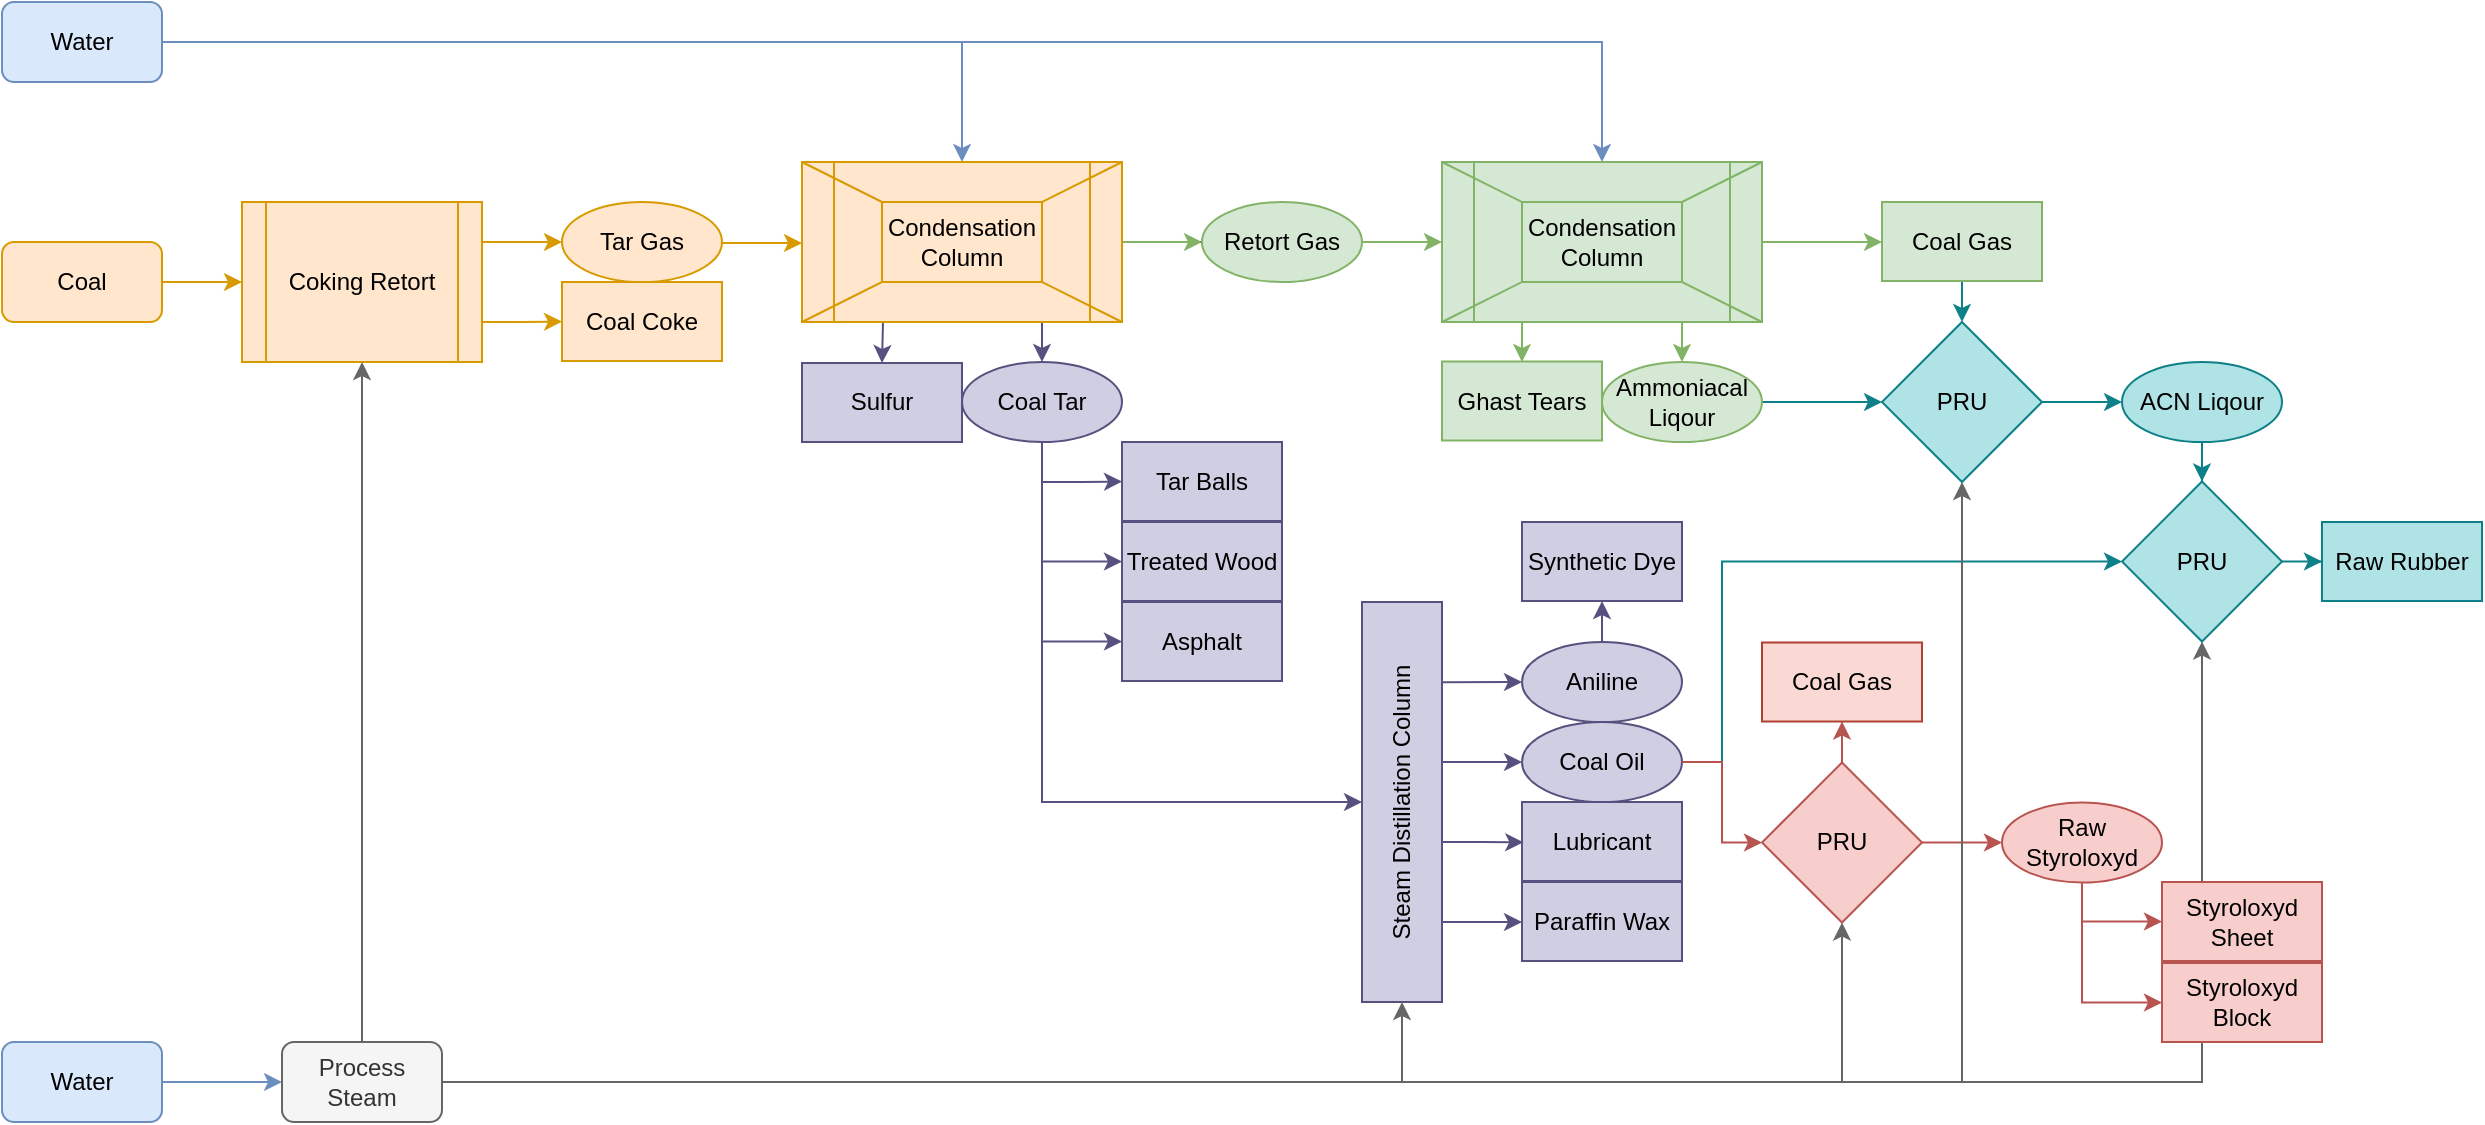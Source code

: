 <mxfile version="26.0.11">
  <diagram id="nPCR5QzkmRQU9hnIdOp8" name="Page-1">
    <mxGraphModel dx="1763" dy="1578" grid="1" gridSize="10" guides="1" tooltips="1" connect="1" arrows="1" fold="1" page="0" pageScale="1" pageWidth="850" pageHeight="1100" math="0" shadow="0">
      <root>
        <mxCell id="0" />
        <mxCell id="1" parent="0" />
        <mxCell id="7gQ9LT2sjOPuGYuKrMcg-32" style="edgeStyle=orthogonalEdgeStyle;rounded=0;orthogonalLoop=1;jettySize=auto;html=1;entryX=0.5;entryY=1;entryDx=0;entryDy=0;fillColor=#f5f5f5;strokeColor=#666666;" edge="1" parent="1" source="xgt-fmYTQaHNOICxdyOE-36" target="7gQ9LT2sjOPuGYuKrMcg-28">
          <mxGeometry relative="1" as="geometry" />
        </mxCell>
        <mxCell id="LV4MyQzJB931kr0u_uWD-115" value="" style="endArrow=classic;html=1;rounded=0;fillColor=#d0cee2;strokeColor=#56517e;entryX=0.5;entryY=0;entryDx=0;entryDy=0;exitX=0.75;exitY=1;exitDx=0;exitDy=0;" parent="1" source="LV4MyQzJB931kr0u_uWD-104" target="LV4MyQzJB931kr0u_uWD-22" edge="1">
          <mxGeometry width="50" height="50" relative="1" as="geometry">
            <mxPoint x="480" y="-460" as="sourcePoint" />
            <mxPoint x="520" y="-460" as="targetPoint" />
          </mxGeometry>
        </mxCell>
        <mxCell id="LV4MyQzJB931kr0u_uWD-1" value="Coal" style="rounded=1;whiteSpace=wrap;html=1;fillColor=#ffe6cc;strokeColor=#d79b00;" parent="1" vertex="1">
          <mxGeometry x="-40" y="-540" width="80" height="40" as="geometry" />
        </mxCell>
        <mxCell id="LV4MyQzJB931kr0u_uWD-7" style="edgeStyle=orthogonalEdgeStyle;rounded=0;orthogonalLoop=1;jettySize=auto;html=1;exitX=1;exitY=0.25;exitDx=0;exitDy=0;entryX=0;entryY=0.5;entryDx=0;entryDy=0;fillColor=#ffe6cc;strokeColor=#d79b00;" parent="1" source="LV4MyQzJB931kr0u_uWD-2" target="LV4MyQzJB931kr0u_uWD-5" edge="1">
          <mxGeometry relative="1" as="geometry">
            <Array as="points">
              <mxPoint x="220" y="-540" />
              <mxPoint x="220" y="-540" />
            </Array>
          </mxGeometry>
        </mxCell>
        <mxCell id="LV4MyQzJB931kr0u_uWD-110" style="edgeStyle=orthogonalEdgeStyle;rounded=0;orthogonalLoop=1;jettySize=auto;html=1;fillColor=#ffe6cc;strokeColor=#d79b00;" parent="1" source="LV4MyQzJB931kr0u_uWD-5" edge="1">
          <mxGeometry relative="1" as="geometry">
            <mxPoint x="360" y="-539.5" as="targetPoint" />
            <Array as="points">
              <mxPoint x="340" y="-540" />
            </Array>
          </mxGeometry>
        </mxCell>
        <mxCell id="LV4MyQzJB931kr0u_uWD-5" value="Tar Gas" style="ellipse;whiteSpace=wrap;html=1;fillColor=#ffe6cc;strokeColor=#d79b00;" parent="1" vertex="1">
          <mxGeometry x="240" y="-560" width="80" height="40" as="geometry" />
        </mxCell>
        <mxCell id="LV4MyQzJB931kr0u_uWD-19" style="edgeStyle=orthogonalEdgeStyle;rounded=0;orthogonalLoop=1;jettySize=auto;html=1;entryX=0;entryY=0.5;entryDx=0;entryDy=0;strokeColor=#d79b00;fillColor=#ffe6cc;" parent="1" source="LV4MyQzJB931kr0u_uWD-1" target="LV4MyQzJB931kr0u_uWD-2" edge="1">
          <mxGeometry relative="1" as="geometry">
            <mxPoint x="76" y="-519" as="targetPoint" />
          </mxGeometry>
        </mxCell>
        <mxCell id="LV4MyQzJB931kr0u_uWD-27" style="edgeStyle=orthogonalEdgeStyle;rounded=0;orthogonalLoop=1;jettySize=auto;html=1;entryX=0;entryY=0.5;entryDx=0;entryDy=0;fillColor=#d0cee2;strokeColor=#56517e;" parent="1" source="LV4MyQzJB931kr0u_uWD-22" target="xgt-fmYTQaHNOICxdyOE-9" edge="1">
          <mxGeometry relative="1" as="geometry">
            <Array as="points">
              <mxPoint x="480" y="-260" />
            </Array>
            <mxPoint x="639.625" y="-260.25" as="targetPoint" />
          </mxGeometry>
        </mxCell>
        <mxCell id="fT8Uj7YfsSSjs2RKKQz3-25" style="edgeStyle=orthogonalEdgeStyle;rounded=0;orthogonalLoop=1;jettySize=auto;html=1;entryX=0;entryY=0.5;entryDx=0;entryDy=0;fillColor=#d0cee2;strokeColor=#56517e;" parent="1" source="LV4MyQzJB931kr0u_uWD-22" target="7gQ9LT2sjOPuGYuKrMcg-45" edge="1">
          <mxGeometry relative="1" as="geometry">
            <mxPoint x="520" y="-420" as="targetPoint" />
            <Array as="points">
              <mxPoint x="480" y="-420" />
              <mxPoint x="500" y="-420" />
            </Array>
          </mxGeometry>
        </mxCell>
        <mxCell id="fT8Uj7YfsSSjs2RKKQz3-33" style="edgeStyle=orthogonalEdgeStyle;rounded=0;orthogonalLoop=1;jettySize=auto;html=1;entryX=0;entryY=0.5;entryDx=0;entryDy=0;fillColor=#d0cee2;strokeColor=#56517e;" parent="1" source="LV4MyQzJB931kr0u_uWD-22" target="7gQ9LT2sjOPuGYuKrMcg-46" edge="1">
          <mxGeometry relative="1" as="geometry">
            <mxPoint x="520" y="-380" as="targetPoint" />
            <Array as="points">
              <mxPoint x="480" y="-380" />
            </Array>
          </mxGeometry>
        </mxCell>
        <mxCell id="fT8Uj7YfsSSjs2RKKQz3-34" style="edgeStyle=orthogonalEdgeStyle;rounded=0;orthogonalLoop=1;jettySize=auto;html=1;entryX=0;entryY=0.5;entryDx=0;entryDy=0;fillColor=#d0cee2;strokeColor=#56517e;" parent="1" source="LV4MyQzJB931kr0u_uWD-22" target="7gQ9LT2sjOPuGYuKrMcg-47" edge="1">
          <mxGeometry relative="1" as="geometry">
            <mxPoint x="520" y="-340" as="targetPoint" />
            <Array as="points">
              <mxPoint x="480" y="-340" />
            </Array>
          </mxGeometry>
        </mxCell>
        <mxCell id="LV4MyQzJB931kr0u_uWD-22" value="&lt;div&gt;Coal Tar&lt;br&gt;&lt;/div&gt;" style="ellipse;whiteSpace=wrap;html=1;fillColor=#d0cee2;strokeColor=#56517e;" parent="1" vertex="1">
          <mxGeometry x="440.0" y="-480" width="80" height="40" as="geometry" />
        </mxCell>
        <mxCell id="xgt-fmYTQaHNOICxdyOE-4" value="" style="edgeStyle=orthogonalEdgeStyle;rounded=0;orthogonalLoop=1;jettySize=auto;html=1;" parent="1" source="LV4MyQzJB931kr0u_uWD-23" target="LV4MyQzJB931kr0u_uWD-125" edge="1">
          <mxGeometry relative="1" as="geometry" />
        </mxCell>
        <mxCell id="7gQ9LT2sjOPuGYuKrMcg-9" style="edgeStyle=orthogonalEdgeStyle;rounded=0;orthogonalLoop=1;jettySize=auto;html=1;entryX=0;entryY=0.5;entryDx=0;entryDy=0;fillColor=#d5e8d4;strokeColor=#82b366;" edge="1" parent="1" source="LV4MyQzJB931kr0u_uWD-23" target="7gQ9LT2sjOPuGYuKrMcg-5">
          <mxGeometry relative="1" as="geometry" />
        </mxCell>
        <mxCell id="LV4MyQzJB931kr0u_uWD-23" value="Retort Gas" style="ellipse;whiteSpace=wrap;html=1;fillColor=#d5e8d4;strokeColor=#82b366;" parent="1" vertex="1">
          <mxGeometry x="560" y="-560" width="80" height="40" as="geometry" />
        </mxCell>
        <mxCell id="xgt-fmYTQaHNOICxdyOE-5" style="edgeStyle=orthogonalEdgeStyle;rounded=0;orthogonalLoop=1;jettySize=auto;html=1;fillColor=#dae8fc;strokeColor=#6c8ebf;" parent="1" source="LV4MyQzJB931kr0u_uWD-35" target="LV4MyQzJB931kr0u_uWD-104" edge="1">
          <mxGeometry relative="1" as="geometry">
            <Array as="points">
              <mxPoint x="440" y="-640" />
            </Array>
          </mxGeometry>
        </mxCell>
        <mxCell id="LV4MyQzJB931kr0u_uWD-35" value="Water" style="rounded=1;whiteSpace=wrap;html=1;fillColor=#dae8fc;strokeColor=#6c8ebf;" parent="1" vertex="1">
          <mxGeometry x="-40" y="-660" width="80" height="40" as="geometry" />
        </mxCell>
        <mxCell id="LV4MyQzJB931kr0u_uWD-36" style="edgeStyle=orthogonalEdgeStyle;rounded=0;orthogonalLoop=1;jettySize=auto;html=1;strokeColor=#6C8EBF;entryX=0.5;entryY=0;entryDx=0;entryDy=0;exitX=1;exitY=0.5;exitDx=0;exitDy=0;" parent="1" source="LV4MyQzJB931kr0u_uWD-35" target="7gQ9LT2sjOPuGYuKrMcg-5" edge="1">
          <mxGeometry relative="1" as="geometry">
            <Array as="points">
              <mxPoint x="760" y="-640" />
            </Array>
            <mxPoint x="640" y="-640" as="targetPoint" />
          </mxGeometry>
        </mxCell>
        <mxCell id="fT8Uj7YfsSSjs2RKKQz3-23" style="edgeStyle=orthogonalEdgeStyle;rounded=0;orthogonalLoop=1;jettySize=auto;html=1;fillColor=#d0cee2;strokeColor=#56517e;exitX=0.5;exitY=0;exitDx=0;exitDy=0;entryX=0.5;entryY=1;entryDx=0;entryDy=0;" parent="1" source="LV4MyQzJB931kr0u_uWD-62" target="7gQ9LT2sjOPuGYuKrMcg-48" edge="1">
          <mxGeometry relative="1" as="geometry">
            <mxPoint x="760" y="-360" as="targetPoint" />
            <mxPoint x="800" y="-320" as="sourcePoint" />
            <Array as="points" />
          </mxGeometry>
        </mxCell>
        <mxCell id="LV4MyQzJB931kr0u_uWD-62" value="Aniline" style="ellipse;whiteSpace=wrap;html=1;fillColor=#d0cee2;strokeColor=#56517e;" parent="1" vertex="1">
          <mxGeometry x="720" y="-340" width="80" height="40" as="geometry" />
        </mxCell>
        <mxCell id="LV4MyQzJB931kr0u_uWD-65" value="" style="endArrow=classic;html=1;rounded=0;exitX=1.002;exitY=0.201;exitDx=0;exitDy=0;exitPerimeter=0;fillColor=#d0cee2;strokeColor=#56517e;" parent="1" edge="1">
          <mxGeometry width="50" height="50" relative="1" as="geometry">
            <mxPoint x="680.0" y="-319.9" as="sourcePoint" />
            <mxPoint x="720" y="-320" as="targetPoint" />
          </mxGeometry>
        </mxCell>
        <mxCell id="LV4MyQzJB931kr0u_uWD-67" value="" style="endArrow=classic;html=1;rounded=0;entryX=0;entryY=0.5;entryDx=0;entryDy=0;exitX=0.995;exitY=0.4;exitDx=0;exitDy=0;exitPerimeter=0;fillColor=#d0cee2;strokeColor=#56517e;" parent="1" source="xgt-fmYTQaHNOICxdyOE-9" target="LV4MyQzJB931kr0u_uWD-77" edge="1">
          <mxGeometry width="50" height="50" relative="1" as="geometry">
            <mxPoint x="679.283" y="-279.938" as="sourcePoint" />
            <mxPoint x="720.95" y="-280" as="targetPoint" />
            <Array as="points">
              <mxPoint x="710" y="-280" />
            </Array>
          </mxGeometry>
        </mxCell>
        <mxCell id="LV4MyQzJB931kr0u_uWD-68" value="" style="endArrow=classic;html=1;rounded=0;entryX=0;entryY=0.5;entryDx=0;entryDy=0;fillColor=#d0cee2;strokeColor=#56517e;exitX=0.988;exitY=0.6;exitDx=0;exitDy=0;exitPerimeter=0;" parent="1" source="xgt-fmYTQaHNOICxdyOE-9" edge="1">
          <mxGeometry width="50" height="50" relative="1" as="geometry">
            <mxPoint x="681" y="-240" as="sourcePoint" />
            <mxPoint x="720.64" y="-239.87" as="targetPoint" />
            <Array as="points">
              <mxPoint x="700" y="-240" />
            </Array>
          </mxGeometry>
        </mxCell>
        <mxCell id="LV4MyQzJB931kr0u_uWD-69" value="" style="endArrow=classic;html=1;rounded=0;entryX=0;entryY=0.5;entryDx=0;entryDy=0;exitX=1.003;exitY=0.8;exitDx=0;exitDy=0;exitPerimeter=0;fillColor=#d0cee2;strokeColor=#56517e;" parent="1" source="xgt-fmYTQaHNOICxdyOE-9" edge="1">
          <mxGeometry width="50" height="50" relative="1" as="geometry">
            <mxPoint x="678.231" y="-199.995" as="sourcePoint" />
            <mxPoint x="720" y="-200" as="targetPoint" />
            <Array as="points">
              <mxPoint x="700" y="-200" />
            </Array>
          </mxGeometry>
        </mxCell>
        <mxCell id="7gQ9LT2sjOPuGYuKrMcg-30" style="edgeStyle=orthogonalEdgeStyle;rounded=0;orthogonalLoop=1;jettySize=auto;html=1;entryX=0;entryY=0.5;entryDx=0;entryDy=0;fillColor=#b0e3e6;strokeColor=#0e8088;" edge="1" parent="1" source="LV4MyQzJB931kr0u_uWD-77" target="7gQ9LT2sjOPuGYuKrMcg-28">
          <mxGeometry relative="1" as="geometry">
            <Array as="points">
              <mxPoint x="820" y="-280" />
              <mxPoint x="820" y="-380" />
            </Array>
          </mxGeometry>
        </mxCell>
        <mxCell id="LV4MyQzJB931kr0u_uWD-77" value="&lt;div&gt;Coal Oil&lt;/div&gt;" style="ellipse;whiteSpace=wrap;html=1;fillColor=#d0cee2;strokeColor=#56517e;" parent="1" vertex="1">
          <mxGeometry x="720" y="-300" width="80" height="40" as="geometry" />
        </mxCell>
        <mxCell id="LV4MyQzJB931kr0u_uWD-109" value="" style="group;fillColor=#bac8d3;strokeColor=#23445d;container=0;" parent="1" vertex="1" connectable="0">
          <mxGeometry x="360" y="-580" width="160" height="80" as="geometry" />
        </mxCell>
        <mxCell id="LV4MyQzJB931kr0u_uWD-2" value="Coking Retort" style="shape=process;whiteSpace=wrap;html=1;backgroundOutline=1;fillColor=#ffe6cc;strokeColor=#d79b00;" parent="1" vertex="1">
          <mxGeometry x="80" y="-560" width="120" height="80" as="geometry" />
        </mxCell>
        <mxCell id="LV4MyQzJB931kr0u_uWD-137" value="" style="endArrow=classic;html=1;rounded=0;fillColor=#d0cee2;strokeColor=#56517e;entryX=0.5;entryY=0;entryDx=0;entryDy=0;" parent="1" target="7gQ9LT2sjOPuGYuKrMcg-44" edge="1">
          <mxGeometry width="50" height="50" relative="1" as="geometry">
            <mxPoint x="400.5" y="-500" as="sourcePoint" />
            <mxPoint x="400" y="-480" as="targetPoint" />
          </mxGeometry>
        </mxCell>
        <mxCell id="fT8Uj7YfsSSjs2RKKQz3-30" value="" style="endArrow=classic;html=1;rounded=0;exitX=1;exitY=0.75;exitDx=0;exitDy=0;entryX=0;entryY=0.5;entryDx=0;entryDy=0;fillColor=#ffe6cc;strokeColor=#d79b00;" parent="1" source="LV4MyQzJB931kr0u_uWD-2" target="7gQ9LT2sjOPuGYuKrMcg-43" edge="1">
          <mxGeometry width="50" height="50" relative="1" as="geometry">
            <mxPoint x="210" y="-460" as="sourcePoint" />
            <mxPoint x="240" y="-500.125" as="targetPoint" />
            <Array as="points">
              <mxPoint x="220" y="-500" />
            </Array>
          </mxGeometry>
        </mxCell>
        <mxCell id="LV4MyQzJB931kr0u_uWD-105" value="" style="endArrow=none;html=1;rounded=0;fillColor=#f5f5f5;strokeColor=#666666;" parent="1" edge="1">
          <mxGeometry width="50" height="50" relative="1" as="geometry">
            <mxPoint x="360" y="-569.434" as="sourcePoint" />
            <mxPoint x="520" y="-569.937" as="targetPoint" />
          </mxGeometry>
        </mxCell>
        <mxCell id="LV4MyQzJB931kr0u_uWD-107" value="" style="endArrow=none;html=1;rounded=0;fillColor=#f5f5f5;strokeColor=#666666;" parent="1" edge="1">
          <mxGeometry width="50" height="50" relative="1" as="geometry">
            <mxPoint x="360" y="-509.057" as="sourcePoint" />
            <mxPoint x="520" y="-509.56" as="targetPoint" />
          </mxGeometry>
        </mxCell>
        <mxCell id="LV4MyQzJB931kr0u_uWD-138" style="edgeStyle=orthogonalEdgeStyle;rounded=0;orthogonalLoop=1;jettySize=auto;html=1;fillColor=#d5e8d4;strokeColor=#82b366;" parent="1" source="LV4MyQzJB931kr0u_uWD-104" edge="1">
          <mxGeometry relative="1" as="geometry">
            <mxPoint x="560" y="-540" as="targetPoint" />
          </mxGeometry>
        </mxCell>
        <mxCell id="LV4MyQzJB931kr0u_uWD-104" value="" style="shape=process;whiteSpace=wrap;html=1;backgroundOutline=1;fillColor=#ffe6cc;strokeColor=#d79b00;" parent="1" vertex="1">
          <mxGeometry x="360" y="-580" width="160" height="80" as="geometry" />
        </mxCell>
        <mxCell id="LV4MyQzJB931kr0u_uWD-123" value="" style="endArrow=none;html=1;rounded=0;entryX=1;entryY=0;entryDx=0;entryDy=0;fillColor=#ffe6cc;strokeColor=#d79b00;" parent="1" target="LV4MyQzJB931kr0u_uWD-104" edge="1">
          <mxGeometry width="50" height="50" relative="1" as="geometry">
            <mxPoint x="360" y="-500" as="sourcePoint" />
            <mxPoint x="426.667" y="-550" as="targetPoint" />
          </mxGeometry>
        </mxCell>
        <mxCell id="LV4MyQzJB931kr0u_uWD-124" value="" style="endArrow=none;html=1;rounded=0;entryX=1;entryY=0;entryDx=0;entryDy=0;fillColor=#ffe6cc;strokeColor=#d79b00;" parent="1" edge="1">
          <mxGeometry width="50" height="50" relative="1" as="geometry">
            <mxPoint x="520" y="-500" as="sourcePoint" />
            <mxPoint x="360" y="-580" as="targetPoint" />
          </mxGeometry>
        </mxCell>
        <mxCell id="LV4MyQzJB931kr0u_uWD-125" value="Condensation Column" style="text;html=1;align=center;verticalAlign=middle;whiteSpace=wrap;rounded=0;fillColor=#ffe6cc;strokeColor=#d79b00;" parent="1" vertex="1">
          <mxGeometry x="400" y="-560" width="80" height="40" as="geometry" />
        </mxCell>
        <mxCell id="xgt-fmYTQaHNOICxdyOE-9" value="Steam Distillation Column" style="rounded=0;whiteSpace=wrap;html=1;horizontal=0;textDirection=ltr;fillColor=#d0cee2;strokeColor=#56517e;verticalAlign=middle;align=center;" parent="1" vertex="1">
          <mxGeometry x="640" y="-360" width="40" height="200" as="geometry" />
        </mxCell>
        <mxCell id="xgt-fmYTQaHNOICxdyOE-21" style="edgeStyle=orthogonalEdgeStyle;rounded=0;orthogonalLoop=1;jettySize=auto;html=1;fillColor=#f8cecc;strokeColor=#b85450;entryX=0.5;entryY=1;entryDx=0;entryDy=0;" parent="1" source="xgt-fmYTQaHNOICxdyOE-13" target="7gQ9LT2sjOPuGYuKrMcg-52" edge="1">
          <mxGeometry relative="1" as="geometry">
            <Array as="points" />
            <mxPoint x="840" y="-280" as="targetPoint" />
          </mxGeometry>
        </mxCell>
        <mxCell id="xgt-fmYTQaHNOICxdyOE-19" style="edgeStyle=orthogonalEdgeStyle;rounded=0;orthogonalLoop=1;jettySize=auto;html=1;fillColor=#f8cecc;strokeColor=#b85450;" parent="1" source="xgt-fmYTQaHNOICxdyOE-13" edge="1" target="xgt-fmYTQaHNOICxdyOE-26">
          <mxGeometry relative="1" as="geometry">
            <mxPoint x="960" y="-280" as="targetPoint" />
          </mxGeometry>
        </mxCell>
        <mxCell id="xgt-fmYTQaHNOICxdyOE-13" value="&lt;div&gt;PRU&lt;/div&gt;" style="rhombus;whiteSpace=wrap;html=1;fillColor=#f8cecc;strokeColor=#b85450;" parent="1" vertex="1">
          <mxGeometry x="840" y="-279.75" width="80" height="80" as="geometry" />
        </mxCell>
        <mxCell id="xgt-fmYTQaHNOICxdyOE-28" style="edgeStyle=orthogonalEdgeStyle;rounded=0;orthogonalLoop=1;jettySize=auto;html=1;fillColor=#f8cecc;strokeColor=#b85450;entryX=0;entryY=0.5;entryDx=0;entryDy=0;" parent="1" source="xgt-fmYTQaHNOICxdyOE-26" edge="1" target="7gQ9LT2sjOPuGYuKrMcg-37">
          <mxGeometry relative="1" as="geometry">
            <mxPoint x="1040" y="-199.75" as="targetPoint" />
            <Array as="points">
              <mxPoint x="1000" y="-200" />
            </Array>
          </mxGeometry>
        </mxCell>
        <mxCell id="xgt-fmYTQaHNOICxdyOE-30" style="edgeStyle=orthogonalEdgeStyle;rounded=0;orthogonalLoop=1;jettySize=auto;html=1;entryX=0;entryY=0.5;entryDx=0;entryDy=0;fillColor=#f8cecc;strokeColor=#b85450;" parent="1" source="xgt-fmYTQaHNOICxdyOE-26" target="7gQ9LT2sjOPuGYuKrMcg-38" edge="1">
          <mxGeometry relative="1" as="geometry">
            <mxPoint x="1040" y="-159.75" as="targetPoint" />
          </mxGeometry>
        </mxCell>
        <mxCell id="xgt-fmYTQaHNOICxdyOE-26" value="Raw Styroloxyd" style="ellipse;whiteSpace=wrap;html=1;fillColor=#f8cecc;strokeColor=#b85450;" parent="1" vertex="1">
          <mxGeometry x="960" y="-259.75" width="80" height="40" as="geometry" />
        </mxCell>
        <mxCell id="xgt-fmYTQaHNOICxdyOE-35" style="edgeStyle=orthogonalEdgeStyle;rounded=0;orthogonalLoop=1;jettySize=auto;html=1;fillColor=#dae8fc;strokeColor=#6c8ebf;entryX=0;entryY=0.5;entryDx=0;entryDy=0;" parent="1" source="xgt-fmYTQaHNOICxdyOE-34" target="xgt-fmYTQaHNOICxdyOE-36" edge="1">
          <mxGeometry relative="1" as="geometry">
            <mxPoint y="-100" as="targetPoint" />
          </mxGeometry>
        </mxCell>
        <mxCell id="xgt-fmYTQaHNOICxdyOE-34" value="Water" style="rounded=1;whiteSpace=wrap;html=1;fillColor=#dae8fc;strokeColor=#6c8ebf;" parent="1" vertex="1">
          <mxGeometry x="-40" y="-140" width="80" height="40" as="geometry" />
        </mxCell>
        <mxCell id="xgt-fmYTQaHNOICxdyOE-37" style="edgeStyle=orthogonalEdgeStyle;rounded=0;orthogonalLoop=1;jettySize=auto;html=1;entryX=0.5;entryY=1;entryDx=0;entryDy=0;fillColor=#f5f5f5;strokeColor=#666666;" parent="1" source="xgt-fmYTQaHNOICxdyOE-36" target="xgt-fmYTQaHNOICxdyOE-13" edge="1">
          <mxGeometry relative="1" as="geometry" />
        </mxCell>
        <mxCell id="xgt-fmYTQaHNOICxdyOE-38" style="edgeStyle=orthogonalEdgeStyle;rounded=0;orthogonalLoop=1;jettySize=auto;html=1;entryX=0.5;entryY=1;entryDx=0;entryDy=0;fillColor=#f5f5f5;strokeColor=#666666;" parent="1" source="xgt-fmYTQaHNOICxdyOE-36" target="xgt-fmYTQaHNOICxdyOE-9" edge="1">
          <mxGeometry relative="1" as="geometry">
            <Array as="points">
              <mxPoint x="660" y="-120" />
            </Array>
          </mxGeometry>
        </mxCell>
        <mxCell id="xgt-fmYTQaHNOICxdyOE-44" style="edgeStyle=orthogonalEdgeStyle;rounded=0;orthogonalLoop=1;jettySize=auto;html=1;entryX=0.5;entryY=1;entryDx=0;entryDy=0;fillColor=#f5f5f5;strokeColor=#666666;" parent="1" source="xgt-fmYTQaHNOICxdyOE-36" target="LV4MyQzJB931kr0u_uWD-2" edge="1">
          <mxGeometry relative="1" as="geometry">
            <mxPoint x="140" y="-400" as="targetPoint" />
          </mxGeometry>
        </mxCell>
        <mxCell id="7gQ9LT2sjOPuGYuKrMcg-35" style="edgeStyle=orthogonalEdgeStyle;rounded=0;orthogonalLoop=1;jettySize=auto;html=1;entryX=0.5;entryY=1;entryDx=0;entryDy=0;fillColor=#f5f5f5;strokeColor=#666666;" edge="1" parent="1" source="xgt-fmYTQaHNOICxdyOE-36" target="7gQ9LT2sjOPuGYuKrMcg-22">
          <mxGeometry relative="1" as="geometry" />
        </mxCell>
        <mxCell id="xgt-fmYTQaHNOICxdyOE-36" value="Process Steam" style="rounded=1;whiteSpace=wrap;html=1;fillColor=#f5f5f5;fontColor=#333333;strokeColor=#666666;" parent="1" vertex="1">
          <mxGeometry x="100" y="-140" width="80" height="40" as="geometry" />
        </mxCell>
        <mxCell id="7gQ9LT2sjOPuGYuKrMcg-2" value="" style="group;fillColor=#d5e8d4;strokeColor=#82b366;container=0;" vertex="1" connectable="0" parent="1">
          <mxGeometry x="680" y="-580" width="160" height="80" as="geometry" />
        </mxCell>
        <mxCell id="7gQ9LT2sjOPuGYuKrMcg-3" value="" style="endArrow=none;html=1;rounded=0;fillColor=#d5e8d4;strokeColor=#82b366;" edge="1" parent="1">
          <mxGeometry width="50" height="50" relative="1" as="geometry">
            <mxPoint x="680" y="-569.434" as="sourcePoint" />
            <mxPoint x="840" y="-569.937" as="targetPoint" />
          </mxGeometry>
        </mxCell>
        <mxCell id="7gQ9LT2sjOPuGYuKrMcg-4" value="" style="endArrow=none;html=1;rounded=0;fillColor=#d5e8d4;strokeColor=#82b366;" edge="1" parent="1">
          <mxGeometry width="50" height="50" relative="1" as="geometry">
            <mxPoint x="680" y="-509.057" as="sourcePoint" />
            <mxPoint x="840" y="-509.56" as="targetPoint" />
          </mxGeometry>
        </mxCell>
        <mxCell id="7gQ9LT2sjOPuGYuKrMcg-12" style="edgeStyle=orthogonalEdgeStyle;rounded=0;orthogonalLoop=1;jettySize=auto;html=1;exitX=0.25;exitY=1;exitDx=0;exitDy=0;entryX=0.5;entryY=0;entryDx=0;entryDy=0;fillColor=#d5e8d4;strokeColor=#82b366;" edge="1" parent="1" source="7gQ9LT2sjOPuGYuKrMcg-5">
          <mxGeometry relative="1" as="geometry">
            <mxPoint x="720" y="-480" as="targetPoint" />
            <Array as="points">
              <mxPoint x="720" y="-480" />
              <mxPoint x="720" y="-480" />
            </Array>
          </mxGeometry>
        </mxCell>
        <mxCell id="7gQ9LT2sjOPuGYuKrMcg-13" style="edgeStyle=orthogonalEdgeStyle;rounded=0;orthogonalLoop=1;jettySize=auto;html=1;exitX=0.75;exitY=1;exitDx=0;exitDy=0;entryX=0.5;entryY=0;entryDx=0;entryDy=0;fillColor=#d5e8d4;strokeColor=#82b366;" edge="1" parent="1" source="7gQ9LT2sjOPuGYuKrMcg-5" target="7gQ9LT2sjOPuGYuKrMcg-11">
          <mxGeometry relative="1" as="geometry" />
        </mxCell>
        <mxCell id="7gQ9LT2sjOPuGYuKrMcg-5" value="" style="shape=process;whiteSpace=wrap;html=1;backgroundOutline=1;fillColor=#d5e8d4;strokeColor=#82b366;" vertex="1" parent="1">
          <mxGeometry x="680" y="-580" width="160" height="80" as="geometry" />
        </mxCell>
        <mxCell id="7gQ9LT2sjOPuGYuKrMcg-6" value="" style="endArrow=none;html=1;rounded=0;entryX=1;entryY=0;entryDx=0;entryDy=0;fillColor=#d5e8d4;strokeColor=#82b366;" edge="1" parent="1" target="7gQ9LT2sjOPuGYuKrMcg-5">
          <mxGeometry width="50" height="50" relative="1" as="geometry">
            <mxPoint x="680" y="-500" as="sourcePoint" />
            <mxPoint x="746.667" y="-550" as="targetPoint" />
          </mxGeometry>
        </mxCell>
        <mxCell id="7gQ9LT2sjOPuGYuKrMcg-7" value="" style="endArrow=none;html=1;rounded=0;entryX=1;entryY=0;entryDx=0;entryDy=0;fillColor=#d5e8d4;strokeColor=#82b366;" edge="1" parent="1">
          <mxGeometry width="50" height="50" relative="1" as="geometry">
            <mxPoint x="840" y="-500" as="sourcePoint" />
            <mxPoint x="680" y="-580" as="targetPoint" />
          </mxGeometry>
        </mxCell>
        <mxCell id="7gQ9LT2sjOPuGYuKrMcg-8" value="Condensation Column" style="text;html=1;align=center;verticalAlign=middle;whiteSpace=wrap;rounded=0;fillColor=#d5e8d4;strokeColor=#82b366;" vertex="1" parent="1">
          <mxGeometry x="720" y="-560" width="80" height="40" as="geometry" />
        </mxCell>
        <mxCell id="7gQ9LT2sjOPuGYuKrMcg-23" style="edgeStyle=orthogonalEdgeStyle;rounded=0;orthogonalLoop=1;jettySize=auto;html=1;entryX=0;entryY=0.5;entryDx=0;entryDy=0;fillColor=#b0e3e6;strokeColor=#0e8088;" edge="1" parent="1" source="7gQ9LT2sjOPuGYuKrMcg-11" target="7gQ9LT2sjOPuGYuKrMcg-22">
          <mxGeometry relative="1" as="geometry" />
        </mxCell>
        <mxCell id="7gQ9LT2sjOPuGYuKrMcg-11" value="&lt;div&gt;Ammoniacal Liqour&lt;/div&gt;" style="ellipse;whiteSpace=wrap;html=1;fillColor=#d5e8d4;strokeColor=#82b366;" vertex="1" parent="1">
          <mxGeometry x="760" y="-480" width="80" height="40" as="geometry" />
        </mxCell>
        <mxCell id="7gQ9LT2sjOPuGYuKrMcg-25" style="edgeStyle=orthogonalEdgeStyle;rounded=0;orthogonalLoop=1;jettySize=auto;html=1;fillColor=#b0e3e6;strokeColor=#0e8088;exitX=0.5;exitY=1;exitDx=0;exitDy=0;" edge="1" parent="1" source="7gQ9LT2sjOPuGYuKrMcg-41" target="7gQ9LT2sjOPuGYuKrMcg-22">
          <mxGeometry relative="1" as="geometry">
            <mxPoint x="1050" y="-630" as="sourcePoint" />
            <Array as="points">
              <mxPoint x="940" y="-520" />
              <mxPoint x="940" y="-520" />
            </Array>
          </mxGeometry>
        </mxCell>
        <mxCell id="7gQ9LT2sjOPuGYuKrMcg-15" value="" style="endArrow=classic;html=1;rounded=0;fillColor=#d5e8d4;strokeColor=#82b366;entryX=0;entryY=0.5;entryDx=0;entryDy=0;exitX=1;exitY=0.5;exitDx=0;exitDy=0;" edge="1" parent="1" source="7gQ9LT2sjOPuGYuKrMcg-5">
          <mxGeometry width="50" height="50" relative="1" as="geometry">
            <mxPoint x="860" y="-540" as="sourcePoint" />
            <mxPoint x="900" y="-540" as="targetPoint" />
          </mxGeometry>
        </mxCell>
        <mxCell id="7gQ9LT2sjOPuGYuKrMcg-27" style="edgeStyle=orthogonalEdgeStyle;rounded=0;orthogonalLoop=1;jettySize=auto;html=1;entryX=0;entryY=0.5;entryDx=0;entryDy=0;fillColor=#b0e3e6;strokeColor=#0e8088;" edge="1" parent="1" source="7gQ9LT2sjOPuGYuKrMcg-22" target="7gQ9LT2sjOPuGYuKrMcg-26">
          <mxGeometry relative="1" as="geometry" />
        </mxCell>
        <mxCell id="7gQ9LT2sjOPuGYuKrMcg-22" value="&lt;div&gt;PRU&lt;/div&gt;" style="rhombus;whiteSpace=wrap;html=1;fillColor=#b0e3e6;strokeColor=#0e8088;" vertex="1" parent="1">
          <mxGeometry x="900" y="-500" width="80" height="80" as="geometry" />
        </mxCell>
        <mxCell id="7gQ9LT2sjOPuGYuKrMcg-29" style="edgeStyle=orthogonalEdgeStyle;rounded=0;orthogonalLoop=1;jettySize=auto;html=1;entryX=0.5;entryY=0;entryDx=0;entryDy=0;fillColor=#b0e3e6;strokeColor=#0e8088;" edge="1" parent="1" source="7gQ9LT2sjOPuGYuKrMcg-26" target="7gQ9LT2sjOPuGYuKrMcg-28">
          <mxGeometry relative="1" as="geometry" />
        </mxCell>
        <mxCell id="7gQ9LT2sjOPuGYuKrMcg-26" value="ACN Liqour" style="ellipse;whiteSpace=wrap;html=1;fillColor=#b0e3e6;strokeColor=#0e8088;" vertex="1" parent="1">
          <mxGeometry x="1020" y="-480" width="80" height="40" as="geometry" />
        </mxCell>
        <mxCell id="7gQ9LT2sjOPuGYuKrMcg-33" style="edgeStyle=orthogonalEdgeStyle;rounded=0;orthogonalLoop=1;jettySize=auto;html=1;entryX=0;entryY=0.5;entryDx=0;entryDy=0;fillColor=#b0e3e6;strokeColor=#0e8088;" edge="1" parent="1" source="7gQ9LT2sjOPuGYuKrMcg-28" target="7gQ9LT2sjOPuGYuKrMcg-39">
          <mxGeometry relative="1" as="geometry">
            <mxPoint x="1120" y="-380" as="targetPoint" />
          </mxGeometry>
        </mxCell>
        <mxCell id="7gQ9LT2sjOPuGYuKrMcg-28" value="&lt;div&gt;PRU&lt;/div&gt;" style="rhombus;whiteSpace=wrap;html=1;fillColor=#b0e3e6;strokeColor=#0e8088;" vertex="1" parent="1">
          <mxGeometry x="1020" y="-420.25" width="80" height="80" as="geometry" />
        </mxCell>
        <mxCell id="xgt-fmYTQaHNOICxdyOE-14" style="edgeStyle=orthogonalEdgeStyle;rounded=0;orthogonalLoop=1;jettySize=auto;html=1;entryX=0;entryY=0.5;entryDx=0;entryDy=0;fillColor=#f8cecc;strokeColor=#b85450;" parent="1" source="LV4MyQzJB931kr0u_uWD-77" target="xgt-fmYTQaHNOICxdyOE-13" edge="1">
          <mxGeometry relative="1" as="geometry" />
        </mxCell>
        <mxCell id="7gQ9LT2sjOPuGYuKrMcg-37" value="Styroloxyd Sheet" style="rounded=0;whiteSpace=wrap;html=1;fillColor=#f8cecc;strokeColor=#b85450;" vertex="1" parent="1">
          <mxGeometry x="1040" y="-220" width="80" height="39.5" as="geometry" />
        </mxCell>
        <mxCell id="7gQ9LT2sjOPuGYuKrMcg-38" value="&lt;div&gt;Styroloxyd Block&lt;/div&gt;" style="rounded=0;whiteSpace=wrap;html=1;fillColor=#f8cecc;strokeColor=#b85450;" vertex="1" parent="1">
          <mxGeometry x="1040" y="-179.5" width="80" height="39.5" as="geometry" />
        </mxCell>
        <mxCell id="7gQ9LT2sjOPuGYuKrMcg-39" value="&lt;div&gt;Raw Rubber&lt;/div&gt;" style="rounded=0;whiteSpace=wrap;html=1;fillColor=#b0e3e6;strokeColor=#0e8088;" vertex="1" parent="1">
          <mxGeometry x="1120" y="-400" width="80" height="39.5" as="geometry" />
        </mxCell>
        <mxCell id="7gQ9LT2sjOPuGYuKrMcg-41" value="Coal Gas" style="rounded=0;whiteSpace=wrap;html=1;fillColor=#d5e8d4;strokeColor=#82b366;" vertex="1" parent="1">
          <mxGeometry x="900" y="-560" width="80" height="39.5" as="geometry" />
        </mxCell>
        <mxCell id="7gQ9LT2sjOPuGYuKrMcg-42" value="Ghast Tears" style="rounded=0;whiteSpace=wrap;html=1;fillColor=#d5e8d4;strokeColor=#82b366;" vertex="1" parent="1">
          <mxGeometry x="680" y="-480.25" width="80" height="39.5" as="geometry" />
        </mxCell>
        <mxCell id="7gQ9LT2sjOPuGYuKrMcg-43" value="&lt;div&gt;Coal Coke&lt;/div&gt;" style="rounded=0;whiteSpace=wrap;html=1;fillColor=#ffe6cc;strokeColor=#d79b00;" vertex="1" parent="1">
          <mxGeometry x="240" y="-520" width="80" height="39.5" as="geometry" />
        </mxCell>
        <mxCell id="7gQ9LT2sjOPuGYuKrMcg-44" value="Sulfur" style="rounded=0;whiteSpace=wrap;html=1;fillColor=#d0cee2;strokeColor=#56517e;" vertex="1" parent="1">
          <mxGeometry x="360" y="-479.5" width="80" height="39.5" as="geometry" />
        </mxCell>
        <mxCell id="7gQ9LT2sjOPuGYuKrMcg-45" value="Tar Balls" style="rounded=0;whiteSpace=wrap;html=1;fillColor=#d0cee2;strokeColor=#56517e;" vertex="1" parent="1">
          <mxGeometry x="520" y="-440" width="80" height="39.5" as="geometry" />
        </mxCell>
        <mxCell id="7gQ9LT2sjOPuGYuKrMcg-46" value="Treated Wood" style="rounded=0;whiteSpace=wrap;html=1;fillColor=#d0cee2;strokeColor=#56517e;" vertex="1" parent="1">
          <mxGeometry x="520" y="-400" width="80" height="39.5" as="geometry" />
        </mxCell>
        <mxCell id="7gQ9LT2sjOPuGYuKrMcg-47" value="Asphalt" style="rounded=0;whiteSpace=wrap;html=1;fillColor=#d0cee2;strokeColor=#56517e;" vertex="1" parent="1">
          <mxGeometry x="520" y="-360" width="80" height="39.5" as="geometry" />
        </mxCell>
        <mxCell id="7gQ9LT2sjOPuGYuKrMcg-48" value="Synthetic Dye" style="rounded=0;whiteSpace=wrap;html=1;fillColor=#d0cee2;strokeColor=#56517e;" vertex="1" parent="1">
          <mxGeometry x="720" y="-400" width="80" height="39.5" as="geometry" />
        </mxCell>
        <mxCell id="7gQ9LT2sjOPuGYuKrMcg-49" value="Lubricant" style="rounded=0;whiteSpace=wrap;html=1;fillColor=#d0cee2;strokeColor=#56517e;" vertex="1" parent="1">
          <mxGeometry x="720" y="-260" width="80" height="39.5" as="geometry" />
        </mxCell>
        <mxCell id="7gQ9LT2sjOPuGYuKrMcg-50" value="Paraffin Wax" style="rounded=0;whiteSpace=wrap;html=1;fillColor=#d0cee2;strokeColor=#56517e;" vertex="1" parent="1">
          <mxGeometry x="720" y="-220" width="80" height="39.5" as="geometry" />
        </mxCell>
        <mxCell id="7gQ9LT2sjOPuGYuKrMcg-52" value="Coal Gas" style="rounded=0;whiteSpace=wrap;html=1;fillColor=#fad9d5;strokeColor=#ae4132;" vertex="1" parent="1">
          <mxGeometry x="840" y="-339.75" width="80" height="39.5" as="geometry" />
        </mxCell>
      </root>
    </mxGraphModel>
  </diagram>
</mxfile>
